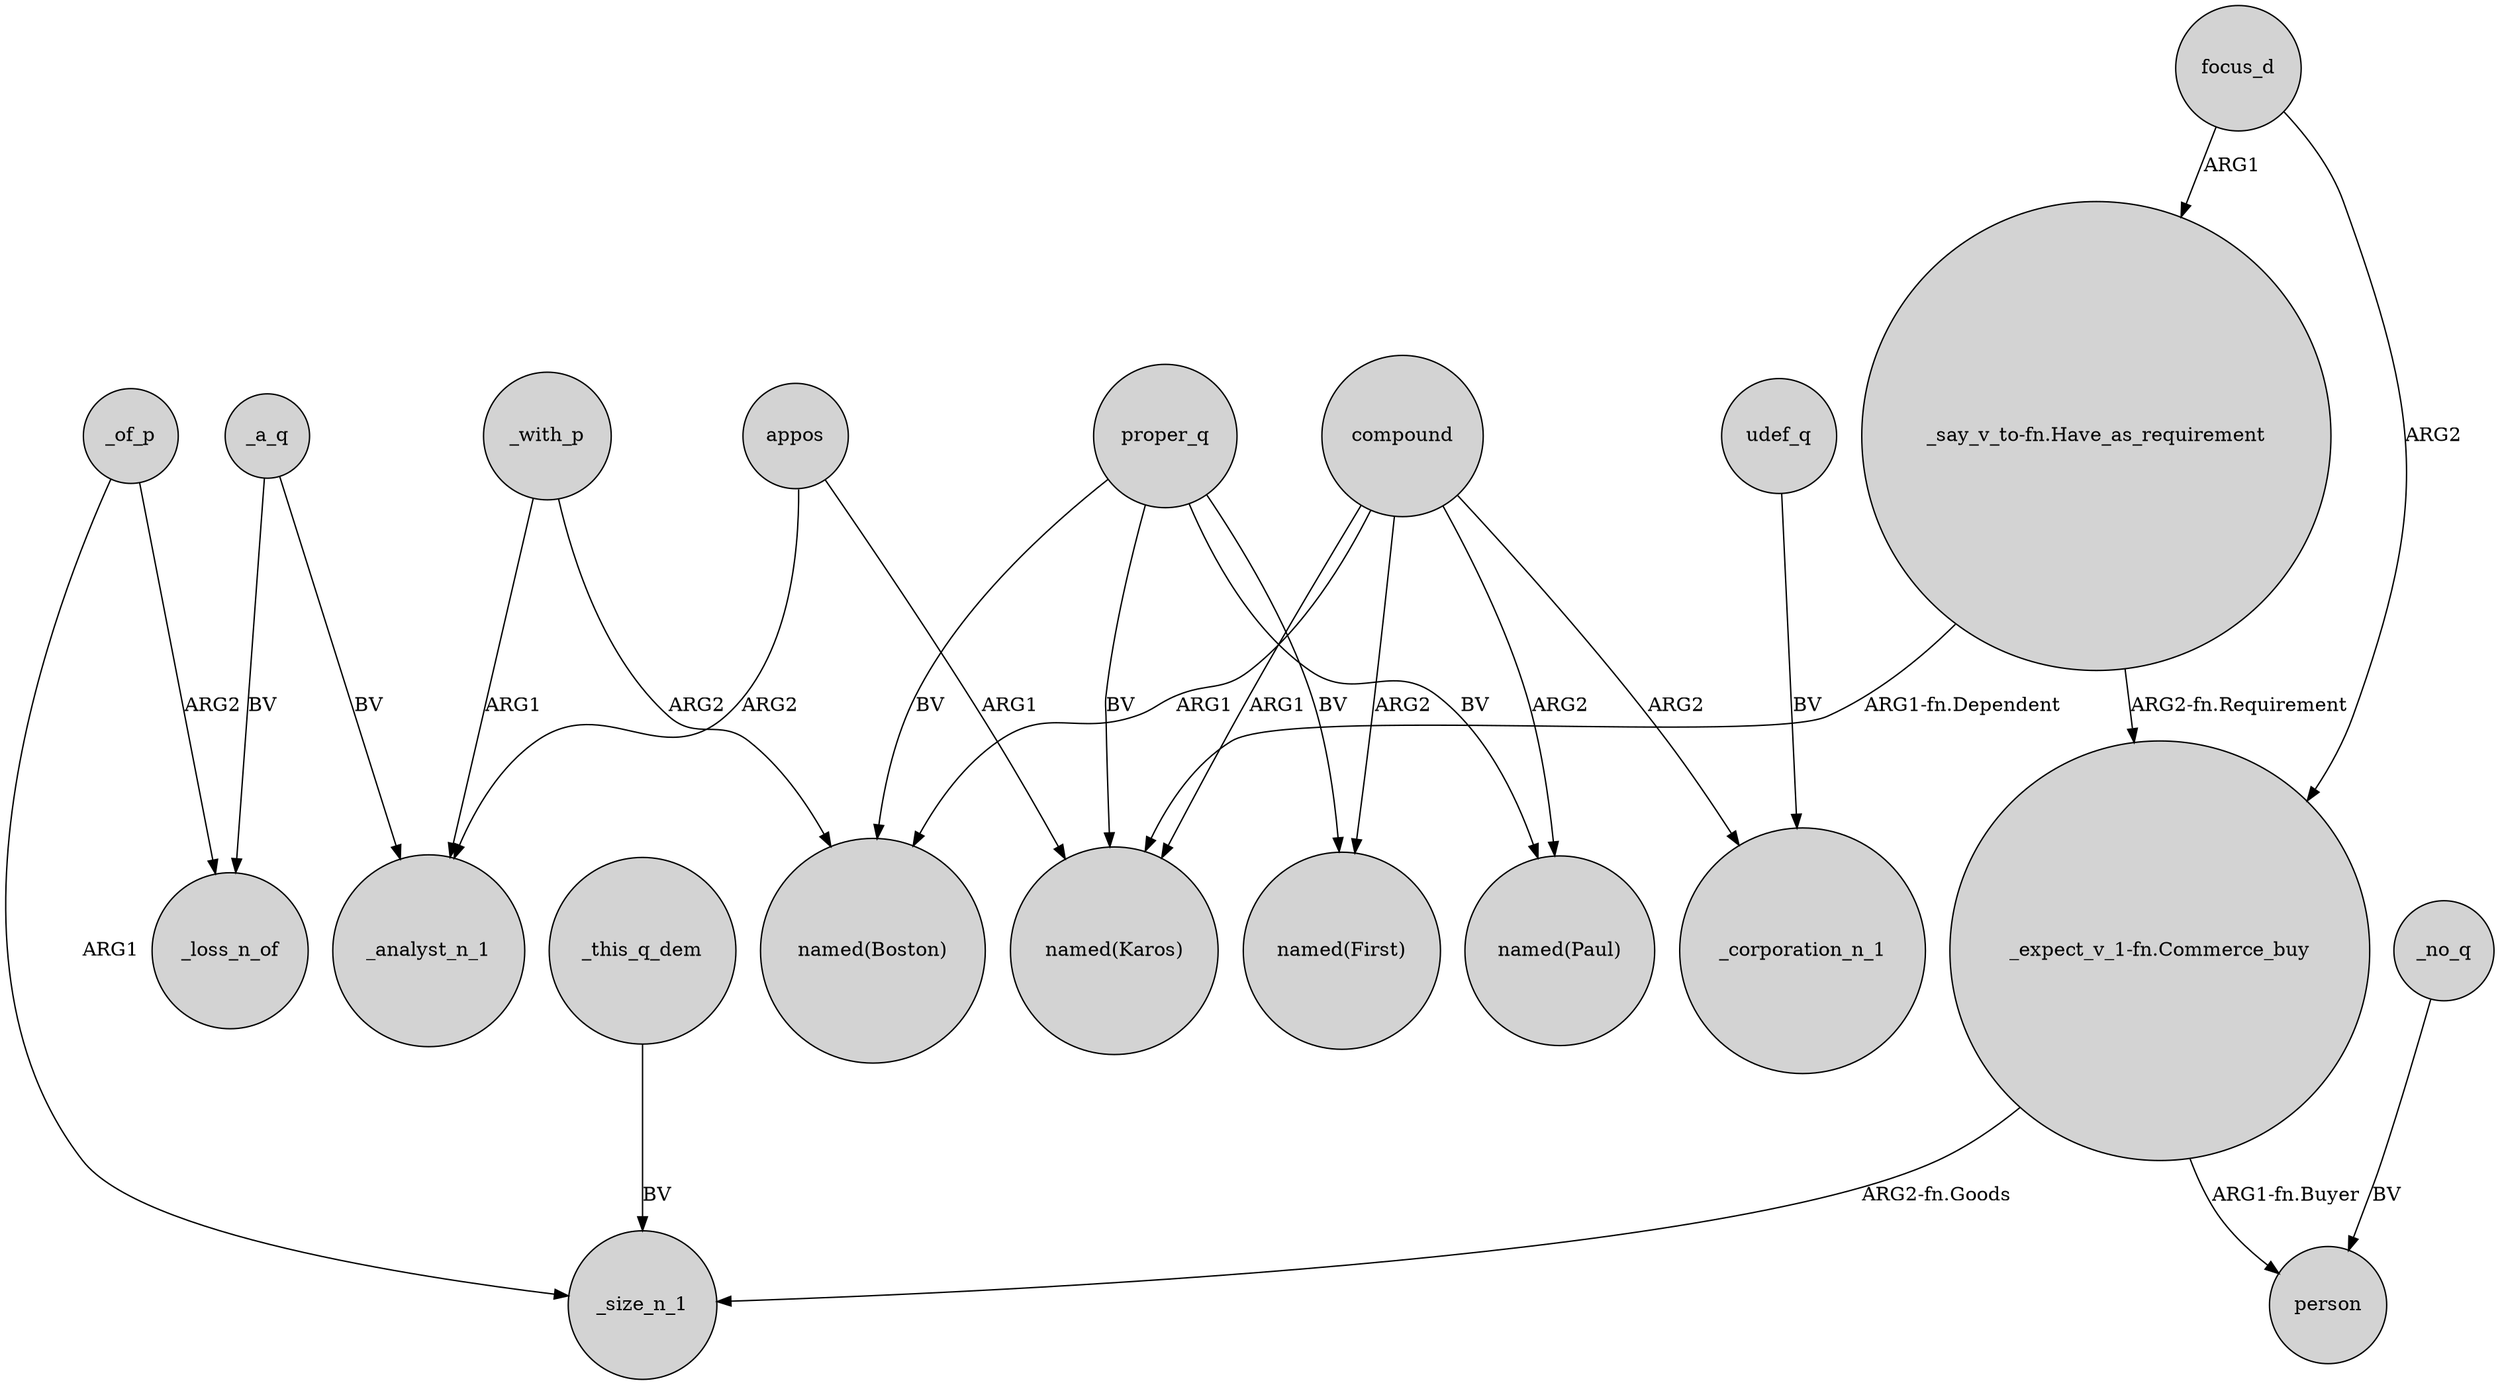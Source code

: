 digraph {
	node [shape=circle style=filled]
	"_expect_v_1-fn.Commerce_buy" -> _size_n_1 [label="ARG2-fn.Goods"]
	_a_q -> _loss_n_of [label=BV]
	"_say_v_to-fn.Have_as_requirement" -> "named(Karos)" [label="ARG1-fn.Dependent"]
	compound -> "named(Paul)" [label=ARG2]
	"_expect_v_1-fn.Commerce_buy" -> person [label="ARG1-fn.Buyer"]
	focus_d -> "_say_v_to-fn.Have_as_requirement" [label=ARG1]
	proper_q -> "named(First)" [label=BV]
	proper_q -> "named(Boston)" [label=BV]
	_with_p -> _analyst_n_1 [label=ARG1]
	_of_p -> _loss_n_of [label=ARG2]
	"_say_v_to-fn.Have_as_requirement" -> "_expect_v_1-fn.Commerce_buy" [label="ARG2-fn.Requirement"]
	compound -> "named(Boston)" [label=ARG1]
	_a_q -> _analyst_n_1 [label=BV]
	compound -> "named(First)" [label=ARG2]
	proper_q -> "named(Karos)" [label=BV]
	appos -> _analyst_n_1 [label=ARG2]
	compound -> "named(Karos)" [label=ARG1]
	_no_q -> person [label=BV]
	proper_q -> "named(Paul)" [label=BV]
	_with_p -> "named(Boston)" [label=ARG2]
	_of_p -> _size_n_1 [label=ARG1]
	compound -> _corporation_n_1 [label=ARG2]
	_this_q_dem -> _size_n_1 [label=BV]
	udef_q -> _corporation_n_1 [label=BV]
	appos -> "named(Karos)" [label=ARG1]
	focus_d -> "_expect_v_1-fn.Commerce_buy" [label=ARG2]
}

